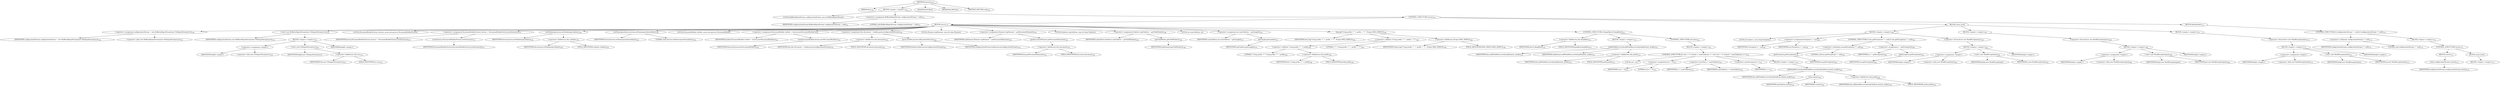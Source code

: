 digraph "execute" {  
"81" [label = <(METHOD,execute)<SUB>128</SUB>> ]
"8" [label = <(PARAM,this)<SUB>128</SUB>> ]
"82" [label = <(BLOCK,&lt;empty&gt;,&lt;empty&gt;)<SUB>129</SUB>> ]
"6" [label = <(LOCAL,BufferedInputStream configurationStream: java.io.BufferedInputStream)> ]
"83" [label = <(&lt;operator&gt;.assignment,BufferedInputStream configurationStream = null)<SUB>131</SUB>> ]
"84" [label = <(IDENTIFIER,configurationStream,BufferedInputStream configurationStream = null)<SUB>131</SUB>> ]
"85" [label = <(LITERAL,null,BufferedInputStream configurationStream = null)<SUB>131</SUB>> ]
"86" [label = <(CONTROL_STRUCTURE,try,try)<SUB>133</SUB>> ]
"87" [label = <(BLOCK,try,try)<SUB>133</SUB>> ]
"88" [label = <(&lt;operator&gt;.assignment,configurationStream = new BufferedInputStream(new FileInputStream(src)))<SUB>134</SUB>> ]
"89" [label = <(IDENTIFIER,configurationStream,configurationStream = new BufferedInputStream(new FileInputStream(src)))<SUB>134</SUB>> ]
"90" [label = <(&lt;operator&gt;.alloc,new BufferedInputStream(new FileInputStream(src)))<SUB>135</SUB>> ]
"91" [label = <(&lt;init&gt;,new BufferedInputStream(new FileInputStream(src)))<SUB>135</SUB>> ]
"5" [label = <(IDENTIFIER,configurationStream,new BufferedInputStream(new FileInputStream(src)))<SUB>134</SUB>> ]
"92" [label = <(BLOCK,&lt;empty&gt;,&lt;empty&gt;)<SUB>135</SUB>> ]
"93" [label = <(&lt;operator&gt;.assignment,&lt;empty&gt;)> ]
"94" [label = <(IDENTIFIER,$obj0,&lt;empty&gt;)> ]
"95" [label = <(&lt;operator&gt;.alloc,new FileInputStream(src))<SUB>135</SUB>> ]
"96" [label = <(&lt;init&gt;,new FileInputStream(src))<SUB>135</SUB>> ]
"97" [label = <(IDENTIFIER,$obj0,new FileInputStream(src))> ]
"98" [label = <(&lt;operator&gt;.fieldAccess,this.src)<SUB>135</SUB>> ]
"99" [label = <(IDENTIFIER,this,new FileInputStream(src))<SUB>135</SUB>> ]
"100" [label = <(FIELD_IDENTIFIER,src,src)<SUB>135</SUB>> ]
"101" [label = <(IDENTIFIER,$obj0,&lt;empty&gt;)> ]
"102" [label = <(LOCAL,DocumentBuilderFactory factory: javax.xml.parsers.DocumentBuilderFactory)> ]
"103" [label = <(&lt;operator&gt;.assignment,DocumentBuilderFactory factory = DocumentBuilderFactory.newInstance())<SUB>137</SUB>> ]
"104" [label = <(IDENTIFIER,factory,DocumentBuilderFactory factory = DocumentBuilderFactory.newInstance())<SUB>137</SUB>> ]
"105" [label = <(newInstance,DocumentBuilderFactory.newInstance())<SUB>137</SUB>> ]
"106" [label = <(IDENTIFIER,DocumentBuilderFactory,DocumentBuilderFactory.newInstance())<SUB>137</SUB>> ]
"107" [label = <(setValidating,factory.setValidating(validate))<SUB>139</SUB>> ]
"108" [label = <(IDENTIFIER,factory,factory.setValidating(validate))<SUB>139</SUB>> ]
"109" [label = <(&lt;operator&gt;.fieldAccess,this.validate)<SUB>139</SUB>> ]
"110" [label = <(IDENTIFIER,this,factory.setValidating(validate))<SUB>139</SUB>> ]
"111" [label = <(FIELD_IDENTIFIER,validate,validate)<SUB>139</SUB>> ]
"112" [label = <(setNamespaceAware,factory.setNamespaceAware(false))<SUB>140</SUB>> ]
"113" [label = <(IDENTIFIER,factory,factory.setNamespaceAware(false))<SUB>140</SUB>> ]
"114" [label = <(LITERAL,false,factory.setNamespaceAware(false))<SUB>140</SUB>> ]
"115" [label = <(LOCAL,DocumentBuilder builder: javax.xml.parsers.DocumentBuilder)> ]
"116" [label = <(&lt;operator&gt;.assignment,DocumentBuilder builder = factory.newDocumentBuilder())<SUB>142</SUB>> ]
"117" [label = <(IDENTIFIER,builder,DocumentBuilder builder = factory.newDocumentBuilder())<SUB>142</SUB>> ]
"118" [label = <(newDocumentBuilder,factory.newDocumentBuilder())<SUB>142</SUB>> ]
"119" [label = <(IDENTIFIER,factory,factory.newDocumentBuilder())<SUB>142</SUB>> ]
"120" [label = <(&lt;operator&gt;.assignment,this.document = builder.parse(configurationStream))<SUB>143</SUB>> ]
"121" [label = <(&lt;operator&gt;.fieldAccess,this.document)<SUB>143</SUB>> ]
"122" [label = <(IDENTIFIER,this,this.document = builder.parse(configurationStream))<SUB>143</SUB>> ]
"123" [label = <(FIELD_IDENTIFIER,document,document)<SUB>143</SUB>> ]
"124" [label = <(parse,builder.parse(configurationStream))<SUB>143</SUB>> ]
"125" [label = <(IDENTIFIER,builder,builder.parse(configurationStream))<SUB>143</SUB>> ]
"126" [label = <(IDENTIFIER,configurationStream,builder.parse(configurationStream))<SUB>143</SUB>> ]
"127" [label = <(LOCAL,Element topElement: org.w3c.dom.Element)> ]
"128" [label = <(&lt;operator&gt;.assignment,Element topElement = getDocumentElement())<SUB>145</SUB>> ]
"129" [label = <(IDENTIFIER,topElement,Element topElement = getDocumentElement())<SUB>145</SUB>> ]
"130" [label = <(getDocumentElement,getDocumentElement())<SUB>145</SUB>> ]
"131" [label = <(&lt;operator&gt;.fieldAccess,this.document)<SUB>145</SUB>> ]
"132" [label = <(IDENTIFIER,this,getDocumentElement())<SUB>145</SUB>> ]
"133" [label = <(FIELD_IDENTIFIER,document,document)<SUB>145</SUB>> ]
"134" [label = <(LOCAL,NodeList topChildren: org.w3c.dom.NodeList)> ]
"135" [label = <(&lt;operator&gt;.assignment,NodeList topChildren = getChildNodes())<SUB>146</SUB>> ]
"136" [label = <(IDENTIFIER,topChildren,NodeList topChildren = getChildNodes())<SUB>146</SUB>> ]
"137" [label = <(getChildNodes,getChildNodes())<SUB>146</SUB>> ]
"138" [label = <(IDENTIFIER,topElement,getChildNodes())<SUB>146</SUB>> ]
"139" [label = <(LOCAL,int numChildren: int)> ]
"140" [label = <(&lt;operator&gt;.assignment,int numChildren = getLength())<SUB>147</SUB>> ]
"141" [label = <(IDENTIFIER,numChildren,int numChildren = getLength())<SUB>147</SUB>> ]
"142" [label = <(getLength,getLength())<SUB>147</SUB>> ]
"143" [label = <(IDENTIFIER,topChildren,getLength())<SUB>147</SUB>> ]
"144" [label = <(log,log(&quot;Using prefix: \&quot;&quot; + prefix + &quot;\&quot;&quot;, Project.MSG_DEBUG))<SUB>149</SUB>> ]
"7" [label = <(IDENTIFIER,this,log(&quot;Using prefix: \&quot;&quot; + prefix + &quot;\&quot;&quot;, Project.MSG_DEBUG))<SUB>149</SUB>> ]
"145" [label = <(&lt;operator&gt;.addition,&quot;Using prefix: \&quot;&quot; + prefix + &quot;\&quot;&quot;)<SUB>149</SUB>> ]
"146" [label = <(&lt;operator&gt;.addition,&quot;Using prefix: \&quot;&quot; + prefix)<SUB>149</SUB>> ]
"147" [label = <(LITERAL,&quot;Using prefix: \&quot;&quot;,&quot;Using prefix: \&quot;&quot; + prefix)<SUB>149</SUB>> ]
"148" [label = <(&lt;operator&gt;.fieldAccess,this.prefix)<SUB>149</SUB>> ]
"149" [label = <(IDENTIFIER,this,&quot;Using prefix: \&quot;&quot; + prefix)<SUB>149</SUB>> ]
"150" [label = <(FIELD_IDENTIFIER,prefix,prefix)<SUB>149</SUB>> ]
"151" [label = <(LITERAL,&quot;\&quot;&quot;,&quot;Using prefix: \&quot;&quot; + prefix + &quot;\&quot;&quot;)<SUB>149</SUB>> ]
"152" [label = <(&lt;operator&gt;.fieldAccess,Project.MSG_DEBUG)<SUB>149</SUB>> ]
"153" [label = <(IDENTIFIER,Project,log(&quot;Using prefix: \&quot;&quot; + prefix + &quot;\&quot;&quot;, Project.MSG_DEBUG))<SUB>149</SUB>> ]
"154" [label = <(FIELD_IDENTIFIER,MSG_DEBUG,MSG_DEBUG)<SUB>149</SUB>> ]
"155" [label = <(CONTROL_STRUCTURE,if (keepRoot),if (keepRoot))<SUB>151</SUB>> ]
"156" [label = <(&lt;operator&gt;.fieldAccess,this.keepRoot)<SUB>151</SUB>> ]
"157" [label = <(IDENTIFIER,this,if (keepRoot))<SUB>151</SUB>> ]
"158" [label = <(FIELD_IDENTIFIER,keepRoot,keepRoot)<SUB>151</SUB>> ]
"159" [label = <(BLOCK,&lt;empty&gt;,&lt;empty&gt;)<SUB>151</SUB>> ]
"160" [label = <(addNodeRecursively,addNodeRecursively(topElement, prefix))<SUB>152</SUB>> ]
"9" [label = <(IDENTIFIER,this,addNodeRecursively(topElement, prefix))<SUB>152</SUB>> ]
"161" [label = <(IDENTIFIER,topElement,addNodeRecursively(topElement, prefix))<SUB>152</SUB>> ]
"162" [label = <(&lt;operator&gt;.fieldAccess,this.prefix)<SUB>152</SUB>> ]
"163" [label = <(IDENTIFIER,this,addNodeRecursively(topElement, prefix))<SUB>152</SUB>> ]
"164" [label = <(FIELD_IDENTIFIER,prefix,prefix)<SUB>152</SUB>> ]
"165" [label = <(CONTROL_STRUCTURE,else,else)<SUB>154</SUB>> ]
"166" [label = <(BLOCK,&lt;empty&gt;,&lt;empty&gt;)<SUB>154</SUB>> ]
"167" [label = <(CONTROL_STRUCTURE,for (int i = 0; Some(i &lt; numChildren); i++),for (int i = 0; Some(i &lt; numChildren); i++))<SUB>155</SUB>> ]
"168" [label = <(LOCAL,int i: int)> ]
"169" [label = <(&lt;operator&gt;.assignment,int i = 0)<SUB>155</SUB>> ]
"170" [label = <(IDENTIFIER,i,int i = 0)<SUB>155</SUB>> ]
"171" [label = <(LITERAL,0,int i = 0)<SUB>155</SUB>> ]
"172" [label = <(&lt;operator&gt;.lessThan,i &lt; numChildren)<SUB>155</SUB>> ]
"173" [label = <(IDENTIFIER,i,i &lt; numChildren)<SUB>155</SUB>> ]
"174" [label = <(IDENTIFIER,numChildren,i &lt; numChildren)<SUB>155</SUB>> ]
"175" [label = <(&lt;operator&gt;.postIncrement,i++)<SUB>155</SUB>> ]
"176" [label = <(IDENTIFIER,i,i++)<SUB>155</SUB>> ]
"177" [label = <(BLOCK,&lt;empty&gt;,&lt;empty&gt;)<SUB>155</SUB>> ]
"178" [label = <(addNodeRecursively,addNodeRecursively(topChildren.item(i), prefix))<SUB>156</SUB>> ]
"10" [label = <(IDENTIFIER,this,addNodeRecursively(topChildren.item(i), prefix))<SUB>156</SUB>> ]
"179" [label = <(item,item(i))<SUB>156</SUB>> ]
"180" [label = <(IDENTIFIER,topChildren,item(i))<SUB>156</SUB>> ]
"181" [label = <(IDENTIFIER,i,item(i))<SUB>156</SUB>> ]
"182" [label = <(&lt;operator&gt;.fieldAccess,this.prefix)<SUB>156</SUB>> ]
"183" [label = <(IDENTIFIER,this,addNodeRecursively(topChildren.item(i), prefix))<SUB>156</SUB>> ]
"184" [label = <(FIELD_IDENTIFIER,prefix,prefix)<SUB>156</SUB>> ]
"185" [label = <(BLOCK,catch,catch)> ]
"186" [label = <(BLOCK,&lt;empty&gt;,&lt;empty&gt;)<SUB>160</SUB>> ]
"187" [label = <(LOCAL,Exception x: java.lang.Exception)> ]
"188" [label = <(&lt;operator&gt;.assignment,Exception x = sxe)<SUB>162</SUB>> ]
"189" [label = <(IDENTIFIER,x,Exception x = sxe)<SUB>162</SUB>> ]
"190" [label = <(IDENTIFIER,sxe,Exception x = sxe)<SUB>162</SUB>> ]
"191" [label = <(CONTROL_STRUCTURE,if (sxe.getException() != null),if (sxe.getException() != null))<SUB>163</SUB>> ]
"192" [label = <(&lt;operator&gt;.notEquals,sxe.getException() != null)<SUB>163</SUB>> ]
"193" [label = <(getException,getException())<SUB>163</SUB>> ]
"194" [label = <(IDENTIFIER,sxe,getException())<SUB>163</SUB>> ]
"195" [label = <(LITERAL,null,sxe.getException() != null)<SUB>163</SUB>> ]
"196" [label = <(&lt;operator&gt;.assignment,x = getException())<SUB>164</SUB>> ]
"197" [label = <(IDENTIFIER,x,x = getException())<SUB>164</SUB>> ]
"198" [label = <(getException,getException())<SUB>164</SUB>> ]
"199" [label = <(IDENTIFIER,sxe,getException())<SUB>164</SUB>> ]
"200" [label = <(&lt;operator&gt;.throw,throw new BuildException(x);)<SUB>165</SUB>> ]
"201" [label = <(BLOCK,&lt;empty&gt;,&lt;empty&gt;)<SUB>165</SUB>> ]
"202" [label = <(&lt;operator&gt;.assignment,&lt;empty&gt;)> ]
"203" [label = <(IDENTIFIER,$obj2,&lt;empty&gt;)> ]
"204" [label = <(&lt;operator&gt;.alloc,new BuildException(x))<SUB>165</SUB>> ]
"205" [label = <(&lt;init&gt;,new BuildException(x))<SUB>165</SUB>> ]
"206" [label = <(IDENTIFIER,$obj2,new BuildException(x))> ]
"207" [label = <(IDENTIFIER,x,new BuildException(x))<SUB>165</SUB>> ]
"208" [label = <(IDENTIFIER,$obj2,&lt;empty&gt;)> ]
"209" [label = <(BLOCK,&lt;empty&gt;,&lt;empty&gt;)<SUB>167</SUB>> ]
"210" [label = <(&lt;operator&gt;.throw,throw new BuildException(pce);)<SUB>169</SUB>> ]
"211" [label = <(BLOCK,&lt;empty&gt;,&lt;empty&gt;)<SUB>169</SUB>> ]
"212" [label = <(&lt;operator&gt;.assignment,&lt;empty&gt;)> ]
"213" [label = <(IDENTIFIER,$obj3,&lt;empty&gt;)> ]
"214" [label = <(&lt;operator&gt;.alloc,new BuildException(pce))<SUB>169</SUB>> ]
"215" [label = <(&lt;init&gt;,new BuildException(pce))<SUB>169</SUB>> ]
"216" [label = <(IDENTIFIER,$obj3,new BuildException(pce))> ]
"217" [label = <(IDENTIFIER,pce,new BuildException(pce))<SUB>169</SUB>> ]
"218" [label = <(IDENTIFIER,$obj3,&lt;empty&gt;)> ]
"219" [label = <(BLOCK,&lt;empty&gt;,&lt;empty&gt;)<SUB>170</SUB>> ]
"220" [label = <(&lt;operator&gt;.throw,throw new BuildException(ioe);)<SUB>172</SUB>> ]
"221" [label = <(BLOCK,&lt;empty&gt;,&lt;empty&gt;)<SUB>172</SUB>> ]
"222" [label = <(&lt;operator&gt;.assignment,&lt;empty&gt;)> ]
"223" [label = <(IDENTIFIER,$obj4,&lt;empty&gt;)> ]
"224" [label = <(&lt;operator&gt;.alloc,new BuildException(ioe))<SUB>172</SUB>> ]
"225" [label = <(&lt;init&gt;,new BuildException(ioe))<SUB>172</SUB>> ]
"226" [label = <(IDENTIFIER,$obj4,new BuildException(ioe))> ]
"227" [label = <(IDENTIFIER,ioe,new BuildException(ioe))<SUB>172</SUB>> ]
"228" [label = <(IDENTIFIER,$obj4,&lt;empty&gt;)> ]
"229" [label = <(BLOCK,finally,finally)<SUB>173</SUB>> ]
"230" [label = <(CONTROL_STRUCTURE,if (configurationStream != null),if (configurationStream != null))<SUB>174</SUB>> ]
"231" [label = <(&lt;operator&gt;.notEquals,configurationStream != null)<SUB>174</SUB>> ]
"232" [label = <(IDENTIFIER,configurationStream,configurationStream != null)<SUB>174</SUB>> ]
"233" [label = <(LITERAL,null,configurationStream != null)<SUB>174</SUB>> ]
"234" [label = <(BLOCK,&lt;empty&gt;,&lt;empty&gt;)<SUB>174</SUB>> ]
"235" [label = <(CONTROL_STRUCTURE,try,try)<SUB>175</SUB>> ]
"236" [label = <(BLOCK,try,try)<SUB>175</SUB>> ]
"237" [label = <(close,configurationStream.close())<SUB>176</SUB>> ]
"238" [label = <(IDENTIFIER,configurationStream,configurationStream.close())<SUB>176</SUB>> ]
"239" [label = <(BLOCK,catch,catch)> ]
"240" [label = <(BLOCK,&lt;empty&gt;,&lt;empty&gt;)<SUB>177</SUB>> ]
"241" [label = <(MODIFIER,PUBLIC)> ]
"242" [label = <(MODIFIER,VIRTUAL)> ]
"243" [label = <(METHOD_RETURN,void)<SUB>128</SUB>> ]
  "81" -> "8" 
  "81" -> "82" 
  "81" -> "241" 
  "81" -> "242" 
  "81" -> "243" 
  "82" -> "6" 
  "82" -> "83" 
  "82" -> "86" 
  "83" -> "84" 
  "83" -> "85" 
  "86" -> "87" 
  "86" -> "185" 
  "86" -> "229" 
  "87" -> "88" 
  "87" -> "91" 
  "87" -> "102" 
  "87" -> "103" 
  "87" -> "107" 
  "87" -> "112" 
  "87" -> "115" 
  "87" -> "116" 
  "87" -> "120" 
  "87" -> "127" 
  "87" -> "128" 
  "87" -> "134" 
  "87" -> "135" 
  "87" -> "139" 
  "87" -> "140" 
  "87" -> "144" 
  "87" -> "155" 
  "88" -> "89" 
  "88" -> "90" 
  "91" -> "5" 
  "91" -> "92" 
  "92" -> "93" 
  "92" -> "96" 
  "92" -> "101" 
  "93" -> "94" 
  "93" -> "95" 
  "96" -> "97" 
  "96" -> "98" 
  "98" -> "99" 
  "98" -> "100" 
  "103" -> "104" 
  "103" -> "105" 
  "105" -> "106" 
  "107" -> "108" 
  "107" -> "109" 
  "109" -> "110" 
  "109" -> "111" 
  "112" -> "113" 
  "112" -> "114" 
  "116" -> "117" 
  "116" -> "118" 
  "118" -> "119" 
  "120" -> "121" 
  "120" -> "124" 
  "121" -> "122" 
  "121" -> "123" 
  "124" -> "125" 
  "124" -> "126" 
  "128" -> "129" 
  "128" -> "130" 
  "130" -> "131" 
  "131" -> "132" 
  "131" -> "133" 
  "135" -> "136" 
  "135" -> "137" 
  "137" -> "138" 
  "140" -> "141" 
  "140" -> "142" 
  "142" -> "143" 
  "144" -> "7" 
  "144" -> "145" 
  "144" -> "152" 
  "145" -> "146" 
  "145" -> "151" 
  "146" -> "147" 
  "146" -> "148" 
  "148" -> "149" 
  "148" -> "150" 
  "152" -> "153" 
  "152" -> "154" 
  "155" -> "156" 
  "155" -> "159" 
  "155" -> "165" 
  "156" -> "157" 
  "156" -> "158" 
  "159" -> "160" 
  "160" -> "9" 
  "160" -> "161" 
  "160" -> "162" 
  "162" -> "163" 
  "162" -> "164" 
  "165" -> "166" 
  "166" -> "167" 
  "167" -> "168" 
  "167" -> "169" 
  "167" -> "172" 
  "167" -> "175" 
  "167" -> "177" 
  "169" -> "170" 
  "169" -> "171" 
  "172" -> "173" 
  "172" -> "174" 
  "175" -> "176" 
  "177" -> "178" 
  "178" -> "10" 
  "178" -> "179" 
  "178" -> "182" 
  "179" -> "180" 
  "179" -> "181" 
  "182" -> "183" 
  "182" -> "184" 
  "185" -> "186" 
  "185" -> "209" 
  "185" -> "219" 
  "186" -> "187" 
  "186" -> "188" 
  "186" -> "191" 
  "186" -> "200" 
  "188" -> "189" 
  "188" -> "190" 
  "191" -> "192" 
  "191" -> "196" 
  "192" -> "193" 
  "192" -> "195" 
  "193" -> "194" 
  "196" -> "197" 
  "196" -> "198" 
  "198" -> "199" 
  "200" -> "201" 
  "201" -> "202" 
  "201" -> "205" 
  "201" -> "208" 
  "202" -> "203" 
  "202" -> "204" 
  "205" -> "206" 
  "205" -> "207" 
  "209" -> "210" 
  "210" -> "211" 
  "211" -> "212" 
  "211" -> "215" 
  "211" -> "218" 
  "212" -> "213" 
  "212" -> "214" 
  "215" -> "216" 
  "215" -> "217" 
  "219" -> "220" 
  "220" -> "221" 
  "221" -> "222" 
  "221" -> "225" 
  "221" -> "228" 
  "222" -> "223" 
  "222" -> "224" 
  "225" -> "226" 
  "225" -> "227" 
  "229" -> "230" 
  "230" -> "231" 
  "230" -> "234" 
  "231" -> "232" 
  "231" -> "233" 
  "234" -> "235" 
  "235" -> "236" 
  "235" -> "239" 
  "236" -> "237" 
  "237" -> "238" 
  "239" -> "240" 
}
